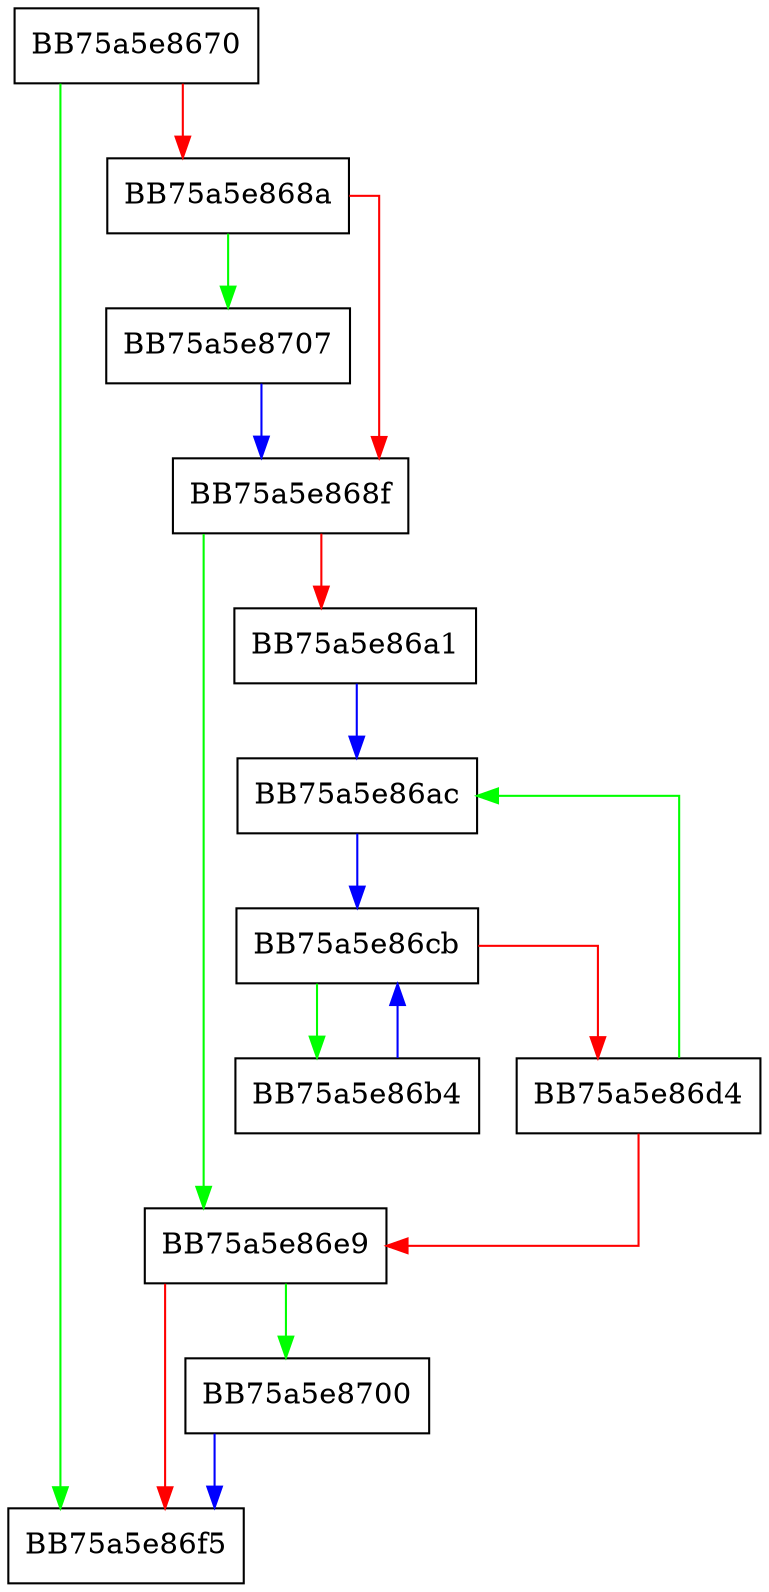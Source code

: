 digraph clear_history {
  node [shape="box"];
  graph [splines=ortho];
  BB75a5e8670 -> BB75a5e86f5 [color="green"];
  BB75a5e8670 -> BB75a5e868a [color="red"];
  BB75a5e868a -> BB75a5e8707 [color="green"];
  BB75a5e868a -> BB75a5e868f [color="red"];
  BB75a5e868f -> BB75a5e86e9 [color="green"];
  BB75a5e868f -> BB75a5e86a1 [color="red"];
  BB75a5e86a1 -> BB75a5e86ac [color="blue"];
  BB75a5e86ac -> BB75a5e86cb [color="blue"];
  BB75a5e86b4 -> BB75a5e86cb [color="blue"];
  BB75a5e86cb -> BB75a5e86b4 [color="green"];
  BB75a5e86cb -> BB75a5e86d4 [color="red"];
  BB75a5e86d4 -> BB75a5e86ac [color="green"];
  BB75a5e86d4 -> BB75a5e86e9 [color="red"];
  BB75a5e86e9 -> BB75a5e8700 [color="green"];
  BB75a5e86e9 -> BB75a5e86f5 [color="red"];
  BB75a5e8700 -> BB75a5e86f5 [color="blue"];
  BB75a5e8707 -> BB75a5e868f [color="blue"];
}